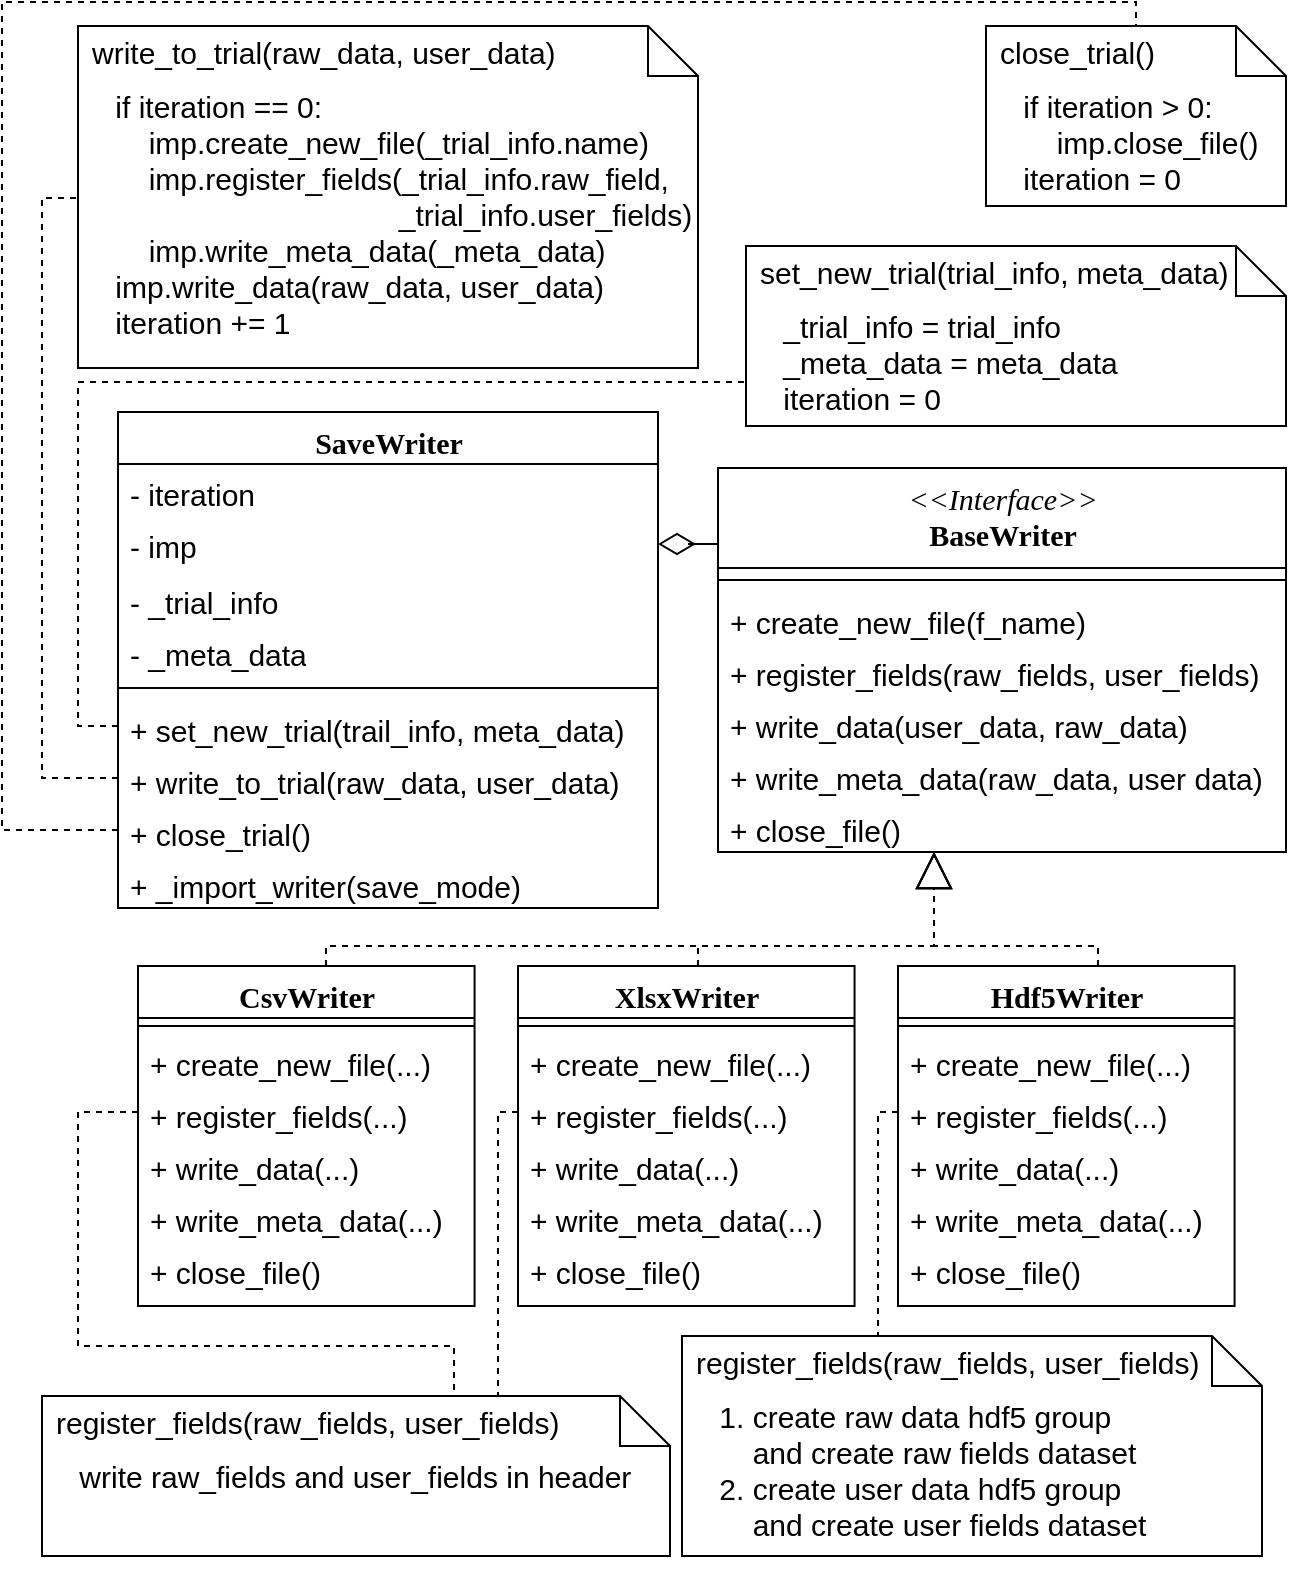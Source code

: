 <mxfile version="14.0.1" type="github">
  <diagram id="C5RBs43oDa-KdzZeNtuy" name="Page-1">
    <mxGraphModel dx="3716" dy="1100" grid="1" gridSize="10" guides="1" tooltips="1" connect="1" arrows="1" fold="1" page="1" pageScale="1" pageWidth="827" pageHeight="1169" math="0" shadow="0">
      <root>
        <mxCell id="WIyWlLk6GJQsqaUBKTNV-0" />
        <mxCell id="WIyWlLk6GJQsqaUBKTNV-1" parent="WIyWlLk6GJQsqaUBKTNV-0" />
        <mxCell id="AmHbZHZlYUlvdZBNM_50-43" value="SaveWriter" style="swimlane;html=1;fontStyle=1;align=center;verticalAlign=top;childLayout=stackLayout;horizontal=1;startSize=26;horizontalStack=0;resizeParent=1;resizeLast=0;collapsible=1;marginBottom=0;swimlaneFillColor=#ffffff;rounded=0;shadow=0;comic=0;labelBackgroundColor=none;strokeWidth=1;fillColor=none;fontFamily=Verdana;fontSize=15;" parent="WIyWlLk6GJQsqaUBKTNV-1" vertex="1">
          <mxGeometry x="-1522" y="395" width="270" height="248" as="geometry">
            <mxRectangle x="-1010" y="240" width="130" height="26" as="alternateBounds" />
          </mxGeometry>
        </mxCell>
        <mxCell id="PrIXuy7PniAQYLnB4FNg-18" value="- iteration" style="text;html=1;strokeColor=none;fillColor=none;align=left;verticalAlign=top;spacingLeft=4;spacingRight=4;whiteSpace=wrap;overflow=hidden;rotatable=0;points=[[0,0.5],[1,0.5]];portConstraint=eastwest;fontSize=15;" parent="AmHbZHZlYUlvdZBNM_50-43" vertex="1">
          <mxGeometry y="26" width="270" height="26" as="geometry" />
        </mxCell>
        <mxCell id="PrIXuy7PniAQYLnB4FNg-28" value="- imp" style="text;html=1;strokeColor=none;fillColor=none;align=left;verticalAlign=top;spacingLeft=4;spacingRight=4;whiteSpace=wrap;overflow=hidden;rotatable=0;points=[[0,0.5],[1,0.5]];portConstraint=eastwest;fontSize=15;" parent="AmHbZHZlYUlvdZBNM_50-43" vertex="1">
          <mxGeometry y="52" width="270" height="28" as="geometry" />
        </mxCell>
        <mxCell id="PrIXuy7PniAQYLnB4FNg-31" value="- _trial_info" style="text;html=1;strokeColor=none;fillColor=none;align=left;verticalAlign=top;spacingLeft=4;spacingRight=4;whiteSpace=wrap;overflow=hidden;rotatable=0;points=[[0,0.5],[1,0.5]];portConstraint=eastwest;fontSize=15;" parent="AmHbZHZlYUlvdZBNM_50-43" vertex="1">
          <mxGeometry y="80" width="270" height="26" as="geometry" />
        </mxCell>
        <mxCell id="PrIXuy7PniAQYLnB4FNg-32" value="- _meta_data" style="text;html=1;strokeColor=none;fillColor=none;align=left;verticalAlign=top;spacingLeft=4;spacingRight=4;whiteSpace=wrap;overflow=hidden;rotatable=0;points=[[0,0.5],[1,0.5]];portConstraint=eastwest;fontSize=15;" parent="AmHbZHZlYUlvdZBNM_50-43" vertex="1">
          <mxGeometry y="106" width="270" height="26" as="geometry" />
        </mxCell>
        <mxCell id="AmHbZHZlYUlvdZBNM_50-47" value="" style="line;html=1;strokeWidth=1;fillColor=none;align=left;verticalAlign=middle;spacingTop=-1;spacingLeft=3;spacingRight=3;rotatable=0;labelPosition=right;points=[];portConstraint=eastwest;fontSize=15;" parent="AmHbZHZlYUlvdZBNM_50-43" vertex="1">
          <mxGeometry y="132" width="270" height="12" as="geometry" />
        </mxCell>
        <mxCell id="AmHbZHZlYUlvdZBNM_50-48" value="+ set_new_trial(trail_info, meta_data)" style="text;html=1;strokeColor=none;fillColor=none;align=left;verticalAlign=top;spacingLeft=4;spacingRight=4;whiteSpace=wrap;overflow=hidden;rotatable=0;points=[[0,0.5],[1,0.5]];portConstraint=eastwest;fontSize=15;" parent="AmHbZHZlYUlvdZBNM_50-43" vertex="1">
          <mxGeometry y="144" width="270" height="26" as="geometry" />
        </mxCell>
        <mxCell id="PrIXuy7PniAQYLnB4FNg-16" value="+ write_to_trial(raw_data, user_data)" style="text;html=1;strokeColor=none;fillColor=none;align=left;verticalAlign=top;spacingLeft=4;spacingRight=4;whiteSpace=wrap;overflow=hidden;rotatable=0;points=[[0,0.5],[1,0.5]];portConstraint=eastwest;fontSize=15;" parent="AmHbZHZlYUlvdZBNM_50-43" vertex="1">
          <mxGeometry y="170" width="270" height="26" as="geometry" />
        </mxCell>
        <mxCell id="PrIXuy7PniAQYLnB4FNg-17" value="+ close_trial()" style="text;html=1;strokeColor=none;fillColor=none;align=left;verticalAlign=top;spacingLeft=4;spacingRight=4;whiteSpace=wrap;overflow=hidden;rotatable=0;points=[[0,0.5],[1,0.5]];portConstraint=eastwest;fontSize=15;" parent="AmHbZHZlYUlvdZBNM_50-43" vertex="1">
          <mxGeometry y="196" width="270" height="26" as="geometry" />
        </mxCell>
        <mxCell id="PrIXuy7PniAQYLnB4FNg-20" value="+ _import_writer(save_mode)" style="text;html=1;strokeColor=none;fillColor=none;align=left;verticalAlign=top;spacingLeft=4;spacingRight=4;whiteSpace=wrap;overflow=hidden;rotatable=0;points=[[0,0.5],[1,0.5]];portConstraint=eastwest;fontSize=15;" parent="AmHbZHZlYUlvdZBNM_50-43" vertex="1">
          <mxGeometry y="222" width="270" height="26" as="geometry" />
        </mxCell>
        <mxCell id="AmHbZHZlYUlvdZBNM_50-54" style="edgeStyle=orthogonalEdgeStyle;rounded=0;html=1;labelBackgroundColor=none;startArrow=none;startFill=0;startSize=8;endArrow=diamondThin;endFill=0;endSize=16;fontFamily=Verdana;fontSize=15;" parent="WIyWlLk6GJQsqaUBKTNV-1" source="AmHbZHZlYUlvdZBNM_50-122" edge="1" target="PrIXuy7PniAQYLnB4FNg-28">
          <mxGeometry relative="1" as="geometry">
            <mxPoint x="-1214" y="461" as="sourcePoint" />
            <mxPoint x="-1244" y="461" as="targetPoint" />
            <Array as="points">
              <mxPoint x="-1237" y="461" />
              <mxPoint x="-1237" y="461" />
            </Array>
          </mxGeometry>
        </mxCell>
        <mxCell id="AmHbZHZlYUlvdZBNM_50-122" value="&lt;span style=&quot;font-weight: normal&quot;&gt;&lt;i&gt;&amp;lt;&amp;lt;Interface&amp;gt;&amp;gt;&lt;br&gt;&lt;/i&gt;&lt;/span&gt;BaseWriter" style="swimlane;html=1;fontStyle=1;align=center;verticalAlign=top;childLayout=stackLayout;horizontal=1;startSize=50;horizontalStack=0;resizeParent=1;resizeLast=0;collapsible=1;marginBottom=0;swimlaneFillColor=#ffffff;rounded=0;shadow=0;comic=0;labelBackgroundColor=none;strokeWidth=1;fillColor=none;fontFamily=Verdana;fontSize=15;" parent="WIyWlLk6GJQsqaUBKTNV-1" vertex="1">
          <mxGeometry x="-1222" y="423" width="284" height="192" as="geometry">
            <mxRectangle x="-1010" y="240" width="130" height="26" as="alternateBounds" />
          </mxGeometry>
        </mxCell>
        <mxCell id="AmHbZHZlYUlvdZBNM_50-123" value="" style="line;html=1;strokeWidth=1;fillColor=none;align=left;verticalAlign=middle;spacingTop=-1;spacingLeft=3;spacingRight=3;rotatable=0;labelPosition=right;points=[];portConstraint=eastwest;fontSize=15;" parent="AmHbZHZlYUlvdZBNM_50-122" vertex="1">
          <mxGeometry y="50" width="284" height="12" as="geometry" />
        </mxCell>
        <mxCell id="AmHbZHZlYUlvdZBNM_50-124" value="+ create_new_file(f_name)" style="text;html=1;strokeColor=none;fillColor=none;align=left;verticalAlign=top;spacingLeft=4;spacingRight=4;whiteSpace=wrap;overflow=hidden;rotatable=0;points=[[0,0.5],[1,0.5]];portConstraint=eastwest;fontSize=15;" parent="AmHbZHZlYUlvdZBNM_50-122" vertex="1">
          <mxGeometry y="62" width="284" height="26" as="geometry" />
        </mxCell>
        <mxCell id="AmHbZHZlYUlvdZBNM_50-125" value="+ register_fields(raw_fields, user_fields)" style="text;html=1;strokeColor=none;fillColor=none;align=left;verticalAlign=top;spacingLeft=4;spacingRight=4;whiteSpace=wrap;overflow=hidden;rotatable=0;points=[[0,0.5],[1,0.5]];portConstraint=eastwest;fontSize=15;" parent="AmHbZHZlYUlvdZBNM_50-122" vertex="1">
          <mxGeometry y="88" width="284" height="26" as="geometry" />
        </mxCell>
        <mxCell id="AmHbZHZlYUlvdZBNM_50-126" value="+ write_data(user_data, raw_data)" style="text;html=1;strokeColor=none;fillColor=none;align=left;verticalAlign=top;spacingLeft=4;spacingRight=4;whiteSpace=wrap;overflow=hidden;rotatable=0;points=[[0,0.5],[1,0.5]];portConstraint=eastwest;fontSize=15;" parent="AmHbZHZlYUlvdZBNM_50-122" vertex="1">
          <mxGeometry y="114" width="284" height="26" as="geometry" />
        </mxCell>
        <mxCell id="AmHbZHZlYUlvdZBNM_50-127" value="+ write_meta_data(raw_data, user data)" style="text;html=1;strokeColor=none;fillColor=none;align=left;verticalAlign=top;spacingLeft=4;spacingRight=4;whiteSpace=wrap;overflow=hidden;rotatable=0;points=[[0,0.5],[1,0.5]];portConstraint=eastwest;fontSize=15;" parent="AmHbZHZlYUlvdZBNM_50-122" vertex="1">
          <mxGeometry y="140" width="284" height="26" as="geometry" />
        </mxCell>
        <mxCell id="PrIXuy7PniAQYLnB4FNg-0" value="+ close_file()" style="text;html=1;strokeColor=none;fillColor=none;align=left;verticalAlign=top;spacingLeft=4;spacingRight=4;whiteSpace=wrap;overflow=hidden;rotatable=0;points=[[0,0.5],[1,0.5]];portConstraint=eastwest;fontSize=15;" parent="AmHbZHZlYUlvdZBNM_50-122" vertex="1">
          <mxGeometry y="166" width="284" height="26" as="geometry" />
        </mxCell>
        <mxCell id="AmHbZHZlYUlvdZBNM_50-149" style="edgeStyle=orthogonalEdgeStyle;rounded=0;html=1;dashed=1;labelBackgroundColor=none;startArrow=none;startFill=0;startSize=8;endArrow=block;endFill=0;endSize=16;fontFamily=Verdana;fontSize=15;" parent="WIyWlLk6GJQsqaUBKTNV-1" source="AmHbZHZlYUlvdZBNM_50-55" target="AmHbZHZlYUlvdZBNM_50-122" edge="1">
          <mxGeometry relative="1" as="geometry">
            <Array as="points">
              <mxPoint x="-1418" y="662" />
              <mxPoint x="-1114" y="662" />
            </Array>
            <mxPoint x="-1024.86" y="682" as="sourcePoint" />
            <mxPoint x="-1076" y="704" as="targetPoint" />
          </mxGeometry>
        </mxCell>
        <mxCell id="AmHbZHZlYUlvdZBNM_50-150" value="&amp;nbsp; &amp;nbsp; _trial_info = trial_info&lt;br&gt;&amp;nbsp; &amp;nbsp; _meta_data = meta_data&lt;br&gt;&amp;nbsp; &amp;nbsp; iteration = 0" style="shape=note2;boundedLbl=1;whiteSpace=wrap;html=1;size=25;verticalAlign=top;align=left;fontSize=15;" parent="WIyWlLk6GJQsqaUBKTNV-1" vertex="1">
          <mxGeometry x="-1208" y="312" width="270" height="90" as="geometry" />
        </mxCell>
        <mxCell id="AmHbZHZlYUlvdZBNM_50-151" value="set_new_trial(trial_info, meta_data)" style="resizeWidth=1;part=1;strokeColor=none;fillColor=none;align=left;spacingLeft=5;fontSize=15;" parent="AmHbZHZlYUlvdZBNM_50-150" vertex="1">
          <mxGeometry width="270.0" height="25" relative="1" as="geometry" />
        </mxCell>
        <mxCell id="AmHbZHZlYUlvdZBNM_50-55" value="CsvWriter" style="swimlane;html=1;fontStyle=1;align=center;verticalAlign=top;childLayout=stackLayout;horizontal=1;startSize=26;horizontalStack=0;resizeParent=1;resizeLast=0;collapsible=1;marginBottom=0;swimlaneFillColor=#ffffff;rounded=0;shadow=0;comic=0;labelBackgroundColor=none;strokeWidth=1;fontFamily=Verdana;fontSize=15;" parent="WIyWlLk6GJQsqaUBKTNV-1" vertex="1">
          <mxGeometry x="-1512" y="672" width="168.28" height="170" as="geometry" />
        </mxCell>
        <mxCell id="AmHbZHZlYUlvdZBNM_50-56" value="" style="line;html=1;strokeWidth=1;fillColor=none;align=left;verticalAlign=middle;spacingTop=-1;spacingLeft=3;spacingRight=3;rotatable=0;labelPosition=right;points=[];portConstraint=eastwest;fontSize=15;" parent="AmHbZHZlYUlvdZBNM_50-55" vertex="1">
          <mxGeometry y="26" width="168.28" height="8" as="geometry" />
        </mxCell>
        <mxCell id="AmHbZHZlYUlvdZBNM_50-57" value="+ create_new_file(...)" style="text;html=1;strokeColor=none;fillColor=none;align=left;verticalAlign=top;spacingLeft=4;spacingRight=4;whiteSpace=wrap;overflow=hidden;rotatable=0;points=[[0,0.5],[1,0.5]];portConstraint=eastwest;fontSize=15;" parent="AmHbZHZlYUlvdZBNM_50-55" vertex="1">
          <mxGeometry y="34" width="168.28" height="26" as="geometry" />
        </mxCell>
        <mxCell id="AmHbZHZlYUlvdZBNM_50-58" value="+ register_fields(...)" style="text;html=1;strokeColor=none;fillColor=none;align=left;verticalAlign=top;spacingLeft=4;spacingRight=4;whiteSpace=wrap;overflow=hidden;rotatable=0;points=[[0,0.5],[1,0.5]];portConstraint=eastwest;fontSize=15;" parent="AmHbZHZlYUlvdZBNM_50-55" vertex="1">
          <mxGeometry y="60" width="168.28" height="26" as="geometry" />
        </mxCell>
        <mxCell id="AmHbZHZlYUlvdZBNM_50-129" value="+ write_data(...)" style="text;html=1;strokeColor=none;fillColor=none;align=left;verticalAlign=top;spacingLeft=4;spacingRight=4;whiteSpace=wrap;overflow=hidden;rotatable=0;points=[[0,0.5],[1,0.5]];portConstraint=eastwest;fontSize=15;" parent="AmHbZHZlYUlvdZBNM_50-55" vertex="1">
          <mxGeometry y="86" width="168.28" height="26" as="geometry" />
        </mxCell>
        <mxCell id="AmHbZHZlYUlvdZBNM_50-128" value="+ write_meta_data(...)" style="text;html=1;strokeColor=none;fillColor=none;align=left;verticalAlign=top;spacingLeft=4;spacingRight=4;whiteSpace=wrap;overflow=hidden;rotatable=0;points=[[0,0.5],[1,0.5]];portConstraint=eastwest;fontSize=15;" parent="AmHbZHZlYUlvdZBNM_50-55" vertex="1">
          <mxGeometry y="112" width="168.28" height="26" as="geometry" />
        </mxCell>
        <mxCell id="PrIXuy7PniAQYLnB4FNg-1" value="+ close_file()" style="text;html=1;strokeColor=none;fillColor=none;align=left;verticalAlign=top;spacingLeft=4;spacingRight=4;whiteSpace=wrap;overflow=hidden;rotatable=0;points=[[0,0.5],[1,0.5]];portConstraint=eastwest;fontSize=15;" parent="AmHbZHZlYUlvdZBNM_50-55" vertex="1">
          <mxGeometry y="138" width="168.28" height="32" as="geometry" />
        </mxCell>
        <mxCell id="PrIXuy7PniAQYLnB4FNg-2" value="XlsxWriter" style="swimlane;html=1;fontStyle=1;align=center;verticalAlign=top;childLayout=stackLayout;horizontal=1;startSize=26;horizontalStack=0;resizeParent=1;resizeLast=0;collapsible=1;marginBottom=0;swimlaneFillColor=#ffffff;rounded=0;shadow=0;comic=0;labelBackgroundColor=none;strokeWidth=1;fontFamily=Verdana;fontSize=15;" parent="WIyWlLk6GJQsqaUBKTNV-1" vertex="1">
          <mxGeometry x="-1322" y="672" width="168.28" height="170" as="geometry" />
        </mxCell>
        <mxCell id="PrIXuy7PniAQYLnB4FNg-3" value="" style="line;html=1;strokeWidth=1;fillColor=none;align=left;verticalAlign=middle;spacingTop=-1;spacingLeft=3;spacingRight=3;rotatable=0;labelPosition=right;points=[];portConstraint=eastwest;fontSize=15;" parent="PrIXuy7PniAQYLnB4FNg-2" vertex="1">
          <mxGeometry y="26" width="168.28" height="8" as="geometry" />
        </mxCell>
        <mxCell id="PrIXuy7PniAQYLnB4FNg-4" value="+ create_new_file(...)" style="text;html=1;strokeColor=none;fillColor=none;align=left;verticalAlign=top;spacingLeft=4;spacingRight=4;whiteSpace=wrap;overflow=hidden;rotatable=0;points=[[0,0.5],[1,0.5]];portConstraint=eastwest;fontSize=15;" parent="PrIXuy7PniAQYLnB4FNg-2" vertex="1">
          <mxGeometry y="34" width="168.28" height="26" as="geometry" />
        </mxCell>
        <mxCell id="PrIXuy7PniAQYLnB4FNg-5" value="+ register_fields(...)" style="text;html=1;strokeColor=none;fillColor=none;align=left;verticalAlign=top;spacingLeft=4;spacingRight=4;whiteSpace=wrap;overflow=hidden;rotatable=0;points=[[0,0.5],[1,0.5]];portConstraint=eastwest;fontSize=15;" parent="PrIXuy7PniAQYLnB4FNg-2" vertex="1">
          <mxGeometry y="60" width="168.28" height="26" as="geometry" />
        </mxCell>
        <mxCell id="PrIXuy7PniAQYLnB4FNg-6" value="+ write_data(...)" style="text;html=1;strokeColor=none;fillColor=none;align=left;verticalAlign=top;spacingLeft=4;spacingRight=4;whiteSpace=wrap;overflow=hidden;rotatable=0;points=[[0,0.5],[1,0.5]];portConstraint=eastwest;fontSize=15;" parent="PrIXuy7PniAQYLnB4FNg-2" vertex="1">
          <mxGeometry y="86" width="168.28" height="26" as="geometry" />
        </mxCell>
        <mxCell id="PrIXuy7PniAQYLnB4FNg-7" value="+ write_meta_data(...)" style="text;html=1;strokeColor=none;fillColor=none;align=left;verticalAlign=top;spacingLeft=4;spacingRight=4;whiteSpace=wrap;overflow=hidden;rotatable=0;points=[[0,0.5],[1,0.5]];portConstraint=eastwest;fontSize=15;" parent="PrIXuy7PniAQYLnB4FNg-2" vertex="1">
          <mxGeometry y="112" width="168.28" height="26" as="geometry" />
        </mxCell>
        <mxCell id="PrIXuy7PniAQYLnB4FNg-8" value="+ close_file()" style="text;html=1;strokeColor=none;fillColor=none;align=left;verticalAlign=top;spacingLeft=4;spacingRight=4;whiteSpace=wrap;overflow=hidden;rotatable=0;points=[[0,0.5],[1,0.5]];portConstraint=eastwest;fontSize=15;" parent="PrIXuy7PniAQYLnB4FNg-2" vertex="1">
          <mxGeometry y="138" width="168.28" height="32" as="geometry" />
        </mxCell>
        <mxCell id="PrIXuy7PniAQYLnB4FNg-9" value="Hdf5Writer" style="swimlane;html=1;fontStyle=1;align=center;verticalAlign=top;childLayout=stackLayout;horizontal=1;startSize=26;horizontalStack=0;resizeParent=1;resizeLast=0;collapsible=1;marginBottom=0;swimlaneFillColor=#ffffff;rounded=0;shadow=0;comic=0;labelBackgroundColor=none;strokeWidth=1;fontFamily=Verdana;fontSize=15;" parent="WIyWlLk6GJQsqaUBKTNV-1" vertex="1">
          <mxGeometry x="-1132" y="672" width="168.28" height="170" as="geometry" />
        </mxCell>
        <mxCell id="PrIXuy7PniAQYLnB4FNg-10" value="" style="line;html=1;strokeWidth=1;fillColor=none;align=left;verticalAlign=middle;spacingTop=-1;spacingLeft=3;spacingRight=3;rotatable=0;labelPosition=right;points=[];portConstraint=eastwest;fontSize=15;" parent="PrIXuy7PniAQYLnB4FNg-9" vertex="1">
          <mxGeometry y="26" width="168.28" height="8" as="geometry" />
        </mxCell>
        <mxCell id="PrIXuy7PniAQYLnB4FNg-11" value="+ create_new_file(...)" style="text;html=1;strokeColor=none;fillColor=none;align=left;verticalAlign=top;spacingLeft=4;spacingRight=4;whiteSpace=wrap;overflow=hidden;rotatable=0;points=[[0,0.5],[1,0.5]];portConstraint=eastwest;fontSize=15;" parent="PrIXuy7PniAQYLnB4FNg-9" vertex="1">
          <mxGeometry y="34" width="168.28" height="26" as="geometry" />
        </mxCell>
        <mxCell id="PrIXuy7PniAQYLnB4FNg-12" value="+ register_fields(...)" style="text;html=1;strokeColor=none;fillColor=none;align=left;verticalAlign=top;spacingLeft=4;spacingRight=4;whiteSpace=wrap;overflow=hidden;rotatable=0;points=[[0,0.5],[1,0.5]];portConstraint=eastwest;fontSize=15;" parent="PrIXuy7PniAQYLnB4FNg-9" vertex="1">
          <mxGeometry y="60" width="168.28" height="26" as="geometry" />
        </mxCell>
        <mxCell id="PrIXuy7PniAQYLnB4FNg-13" value="+ write_data(...)" style="text;html=1;strokeColor=none;fillColor=none;align=left;verticalAlign=top;spacingLeft=4;spacingRight=4;whiteSpace=wrap;overflow=hidden;rotatable=0;points=[[0,0.5],[1,0.5]];portConstraint=eastwest;fontSize=15;" parent="PrIXuy7PniAQYLnB4FNg-9" vertex="1">
          <mxGeometry y="86" width="168.28" height="26" as="geometry" />
        </mxCell>
        <mxCell id="PrIXuy7PniAQYLnB4FNg-14" value="+ write_meta_data(...)" style="text;html=1;strokeColor=none;fillColor=none;align=left;verticalAlign=top;spacingLeft=4;spacingRight=4;whiteSpace=wrap;overflow=hidden;rotatable=0;points=[[0,0.5],[1,0.5]];portConstraint=eastwest;fontSize=15;" parent="PrIXuy7PniAQYLnB4FNg-9" vertex="1">
          <mxGeometry y="112" width="168.28" height="26" as="geometry" />
        </mxCell>
        <mxCell id="PrIXuy7PniAQYLnB4FNg-15" value="+ close_file()" style="text;html=1;strokeColor=none;fillColor=none;align=left;verticalAlign=top;spacingLeft=4;spacingRight=4;whiteSpace=wrap;overflow=hidden;rotatable=0;points=[[0,0.5],[1,0.5]];portConstraint=eastwest;fontSize=15;" parent="PrIXuy7PniAQYLnB4FNg-9" vertex="1">
          <mxGeometry y="138" width="168.28" height="26" as="geometry" />
        </mxCell>
        <mxCell id="PrIXuy7PniAQYLnB4FNg-33" value="&amp;nbsp; &amp;nbsp; if iteration == 0:&lt;br&gt;&amp;nbsp; &amp;nbsp; &amp;nbsp; &amp;nbsp; imp.create_new_file(_trial_info.name)&lt;br&gt;&amp;nbsp; &amp;nbsp; &amp;nbsp; &amp;nbsp; imp.register_fields(_trial_info.raw_field,&lt;br&gt;&amp;nbsp; &amp;nbsp; &amp;nbsp; &amp;nbsp; &amp;nbsp; &amp;nbsp; &amp;nbsp; &amp;nbsp; &amp;nbsp; &amp;nbsp; &amp;nbsp; &amp;nbsp; &amp;nbsp; &amp;nbsp; &amp;nbsp; &amp;nbsp; &amp;nbsp; &amp;nbsp; &amp;nbsp; _trial_info.user_fields)&lt;br&gt;&amp;nbsp; &amp;nbsp; &amp;nbsp; &amp;nbsp; imp.write_meta_data(_meta_data)&lt;br&gt;&amp;nbsp; &amp;nbsp; imp.write_data(raw_data, user_data)&lt;br&gt;&amp;nbsp; &amp;nbsp; iteration += 1" style="shape=note2;boundedLbl=1;whiteSpace=wrap;html=1;size=25;verticalAlign=top;align=left;fontSize=15;" parent="WIyWlLk6GJQsqaUBKTNV-1" vertex="1">
          <mxGeometry x="-1542" y="202" width="310" height="171" as="geometry" />
        </mxCell>
        <mxCell id="PrIXuy7PniAQYLnB4FNg-34" value="write_to_trial(raw_data, user_data)" style="resizeWidth=1;part=1;strokeColor=none;fillColor=none;align=left;spacingLeft=5;fontSize=15;" parent="PrIXuy7PniAQYLnB4FNg-33" vertex="1">
          <mxGeometry width="310.0" height="25" relative="1" as="geometry" />
        </mxCell>
        <mxCell id="PrIXuy7PniAQYLnB4FNg-36" value="&amp;nbsp; &amp;nbsp; if iteration &amp;gt; 0:&lt;br&gt;&amp;nbsp; &amp;nbsp; &amp;nbsp; &amp;nbsp; imp.close_file()&lt;br&gt;&amp;nbsp; &amp;nbsp; iteration = 0" style="shape=note2;boundedLbl=1;whiteSpace=wrap;html=1;size=25;verticalAlign=top;align=left;fontSize=15;" parent="WIyWlLk6GJQsqaUBKTNV-1" vertex="1">
          <mxGeometry x="-1088" y="202" width="150" height="90" as="geometry" />
        </mxCell>
        <mxCell id="PrIXuy7PniAQYLnB4FNg-37" value="close_trial()" style="resizeWidth=1;part=1;strokeColor=none;fillColor=none;align=left;spacingLeft=5;fontSize=15;" parent="PrIXuy7PniAQYLnB4FNg-36" vertex="1">
          <mxGeometry width="150.0" height="25" relative="1" as="geometry" />
        </mxCell>
        <mxCell id="PrIXuy7PniAQYLnB4FNg-39" style="edgeStyle=orthogonalEdgeStyle;rounded=0;html=1;dashed=1;labelBackgroundColor=none;startArrow=none;startFill=0;startSize=8;endArrow=block;endFill=0;endSize=16;fontFamily=Verdana;fontSize=15;" parent="WIyWlLk6GJQsqaUBKTNV-1" source="PrIXuy7PniAQYLnB4FNg-2" target="AmHbZHZlYUlvdZBNM_50-122" edge="1">
          <mxGeometry relative="1" as="geometry">
            <Array as="points">
              <mxPoint x="-1232" y="662" />
              <mxPoint x="-1114" y="662" />
            </Array>
            <mxPoint x="-1273" y="682" as="sourcePoint" />
            <mxPoint x="-1114" y="624" as="targetPoint" />
          </mxGeometry>
        </mxCell>
        <mxCell id="PrIXuy7PniAQYLnB4FNg-40" style="edgeStyle=orthogonalEdgeStyle;rounded=0;html=1;dashed=1;labelBackgroundColor=none;startArrow=none;startFill=0;startSize=8;endArrow=block;endFill=0;endSize=16;fontFamily=Verdana;fontSize=15;" parent="WIyWlLk6GJQsqaUBKTNV-1" source="PrIXuy7PniAQYLnB4FNg-9" target="AmHbZHZlYUlvdZBNM_50-122" edge="1">
          <mxGeometry relative="1" as="geometry">
            <Array as="points">
              <mxPoint x="-1032" y="662" />
              <mxPoint x="-1114" y="662" />
            </Array>
            <mxPoint x="-1104" y="682" as="sourcePoint" />
            <mxPoint x="-1104" y="624" as="targetPoint" />
          </mxGeometry>
        </mxCell>
        <mxCell id="DF5kBo6IlGlXPHQ93BRQ-0" value="&amp;nbsp; &amp;nbsp; 1. create raw data hdf5 group&lt;br&gt;&amp;nbsp; &amp;nbsp; &amp;nbsp; &amp;nbsp; and create raw fields dataset&lt;br&gt;&amp;nbsp; &amp;nbsp; 2. create user data hdf5 group&lt;br&gt;&amp;nbsp; &amp;nbsp; &amp;nbsp; &amp;nbsp; and create user fields dataset&lt;br&gt;&amp;nbsp;&amp;nbsp;" style="shape=note2;boundedLbl=1;whiteSpace=wrap;html=1;size=25;verticalAlign=top;align=left;fontSize=15;" vertex="1" parent="WIyWlLk6GJQsqaUBKTNV-1">
          <mxGeometry x="-1240" y="857" width="290" height="110" as="geometry" />
        </mxCell>
        <mxCell id="DF5kBo6IlGlXPHQ93BRQ-1" value="register_fields(raw_fields, user_fields)" style="resizeWidth=1;part=1;strokeColor=none;fillColor=none;align=left;spacingLeft=5;fontSize=15;" vertex="1" parent="DF5kBo6IlGlXPHQ93BRQ-0">
          <mxGeometry width="290.0" height="25" relative="1" as="geometry" />
        </mxCell>
        <mxCell id="DF5kBo6IlGlXPHQ93BRQ-2" style="edgeStyle=orthogonalEdgeStyle;rounded=0;orthogonalLoop=1;jettySize=auto;html=1;exitX=0;exitY=0.5;exitDx=0;exitDy=0;dashed=1;endArrow=none;endFill=0;" edge="1" parent="WIyWlLk6GJQsqaUBKTNV-1" source="PrIXuy7PniAQYLnB4FNg-12" target="DF5kBo6IlGlXPHQ93BRQ-1">
          <mxGeometry relative="1" as="geometry">
            <Array as="points">
              <mxPoint x="-1142" y="745" />
            </Array>
          </mxGeometry>
        </mxCell>
        <mxCell id="DF5kBo6IlGlXPHQ93BRQ-5" value="&amp;nbsp; &amp;nbsp; write raw_fields and user_fields in header&lt;br&gt;&amp;nbsp;&amp;nbsp;" style="shape=note2;boundedLbl=1;whiteSpace=wrap;html=1;size=25;verticalAlign=top;align=left;fontSize=15;" vertex="1" parent="WIyWlLk6GJQsqaUBKTNV-1">
          <mxGeometry x="-1560" y="887" width="314" height="80" as="geometry" />
        </mxCell>
        <mxCell id="DF5kBo6IlGlXPHQ93BRQ-6" value="register_fields(raw_fields, user_fields)" style="resizeWidth=1;part=1;strokeColor=none;fillColor=none;align=left;spacingLeft=5;fontSize=15;" vertex="1" parent="DF5kBo6IlGlXPHQ93BRQ-5">
          <mxGeometry width="314.0" height="25" relative="1" as="geometry" />
        </mxCell>
        <mxCell id="DF5kBo6IlGlXPHQ93BRQ-7" style="edgeStyle=orthogonalEdgeStyle;rounded=0;orthogonalLoop=1;jettySize=auto;html=1;exitX=0;exitY=0.5;exitDx=0;exitDy=0;dashed=1;endArrow=none;endFill=0;" edge="1" parent="WIyWlLk6GJQsqaUBKTNV-1" source="AmHbZHZlYUlvdZBNM_50-58" target="DF5kBo6IlGlXPHQ93BRQ-5">
          <mxGeometry relative="1" as="geometry">
            <mxPoint x="-1592" y="882" as="targetPoint" />
            <Array as="points">
              <mxPoint x="-1542" y="745" />
              <mxPoint x="-1542" y="862" />
              <mxPoint x="-1354" y="862" />
            </Array>
          </mxGeometry>
        </mxCell>
        <mxCell id="DF5kBo6IlGlXPHQ93BRQ-8" style="edgeStyle=orthogonalEdgeStyle;rounded=0;orthogonalLoop=1;jettySize=auto;html=1;exitX=0;exitY=0.5;exitDx=0;exitDy=0;dashed=1;endArrow=none;endFill=0;" edge="1" parent="WIyWlLk6GJQsqaUBKTNV-1" source="PrIXuy7PniAQYLnB4FNg-5" target="DF5kBo6IlGlXPHQ93BRQ-5">
          <mxGeometry relative="1" as="geometry">
            <Array as="points">
              <mxPoint x="-1332" y="745" />
            </Array>
          </mxGeometry>
        </mxCell>
        <mxCell id="DF5kBo6IlGlXPHQ93BRQ-9" style="edgeStyle=orthogonalEdgeStyle;rounded=0;orthogonalLoop=1;jettySize=auto;html=1;exitX=0;exitY=0.5;exitDx=0;exitDy=0;dashed=1;endArrow=none;endFill=0;" edge="1" parent="WIyWlLk6GJQsqaUBKTNV-1" source="AmHbZHZlYUlvdZBNM_50-48" target="AmHbZHZlYUlvdZBNM_50-150">
          <mxGeometry relative="1" as="geometry">
            <Array as="points">
              <mxPoint x="-1542" y="552" />
              <mxPoint x="-1542" y="380" />
            </Array>
          </mxGeometry>
        </mxCell>
        <mxCell id="DF5kBo6IlGlXPHQ93BRQ-10" style="edgeStyle=orthogonalEdgeStyle;rounded=0;orthogonalLoop=1;jettySize=auto;html=1;exitX=0;exitY=0.5;exitDx=0;exitDy=0;dashed=1;endArrow=none;endFill=0;" edge="1" parent="WIyWlLk6GJQsqaUBKTNV-1" source="PrIXuy7PniAQYLnB4FNg-16" target="PrIXuy7PniAQYLnB4FNg-33">
          <mxGeometry relative="1" as="geometry">
            <Array as="points">
              <mxPoint x="-1560" y="578" />
              <mxPoint x="-1560" y="288" />
            </Array>
          </mxGeometry>
        </mxCell>
        <mxCell id="DF5kBo6IlGlXPHQ93BRQ-11" style="edgeStyle=orthogonalEdgeStyle;rounded=0;orthogonalLoop=1;jettySize=auto;html=1;exitX=0;exitY=0.5;exitDx=0;exitDy=0;dashed=1;endArrow=none;endFill=0;" edge="1" parent="WIyWlLk6GJQsqaUBKTNV-1" source="PrIXuy7PniAQYLnB4FNg-17" target="PrIXuy7PniAQYLnB4FNg-36">
          <mxGeometry relative="1" as="geometry">
            <Array as="points">
              <mxPoint x="-1580" y="604" />
              <mxPoint x="-1580" y="190" />
              <mxPoint x="-1013" y="190" />
            </Array>
          </mxGeometry>
        </mxCell>
      </root>
    </mxGraphModel>
  </diagram>
</mxfile>
